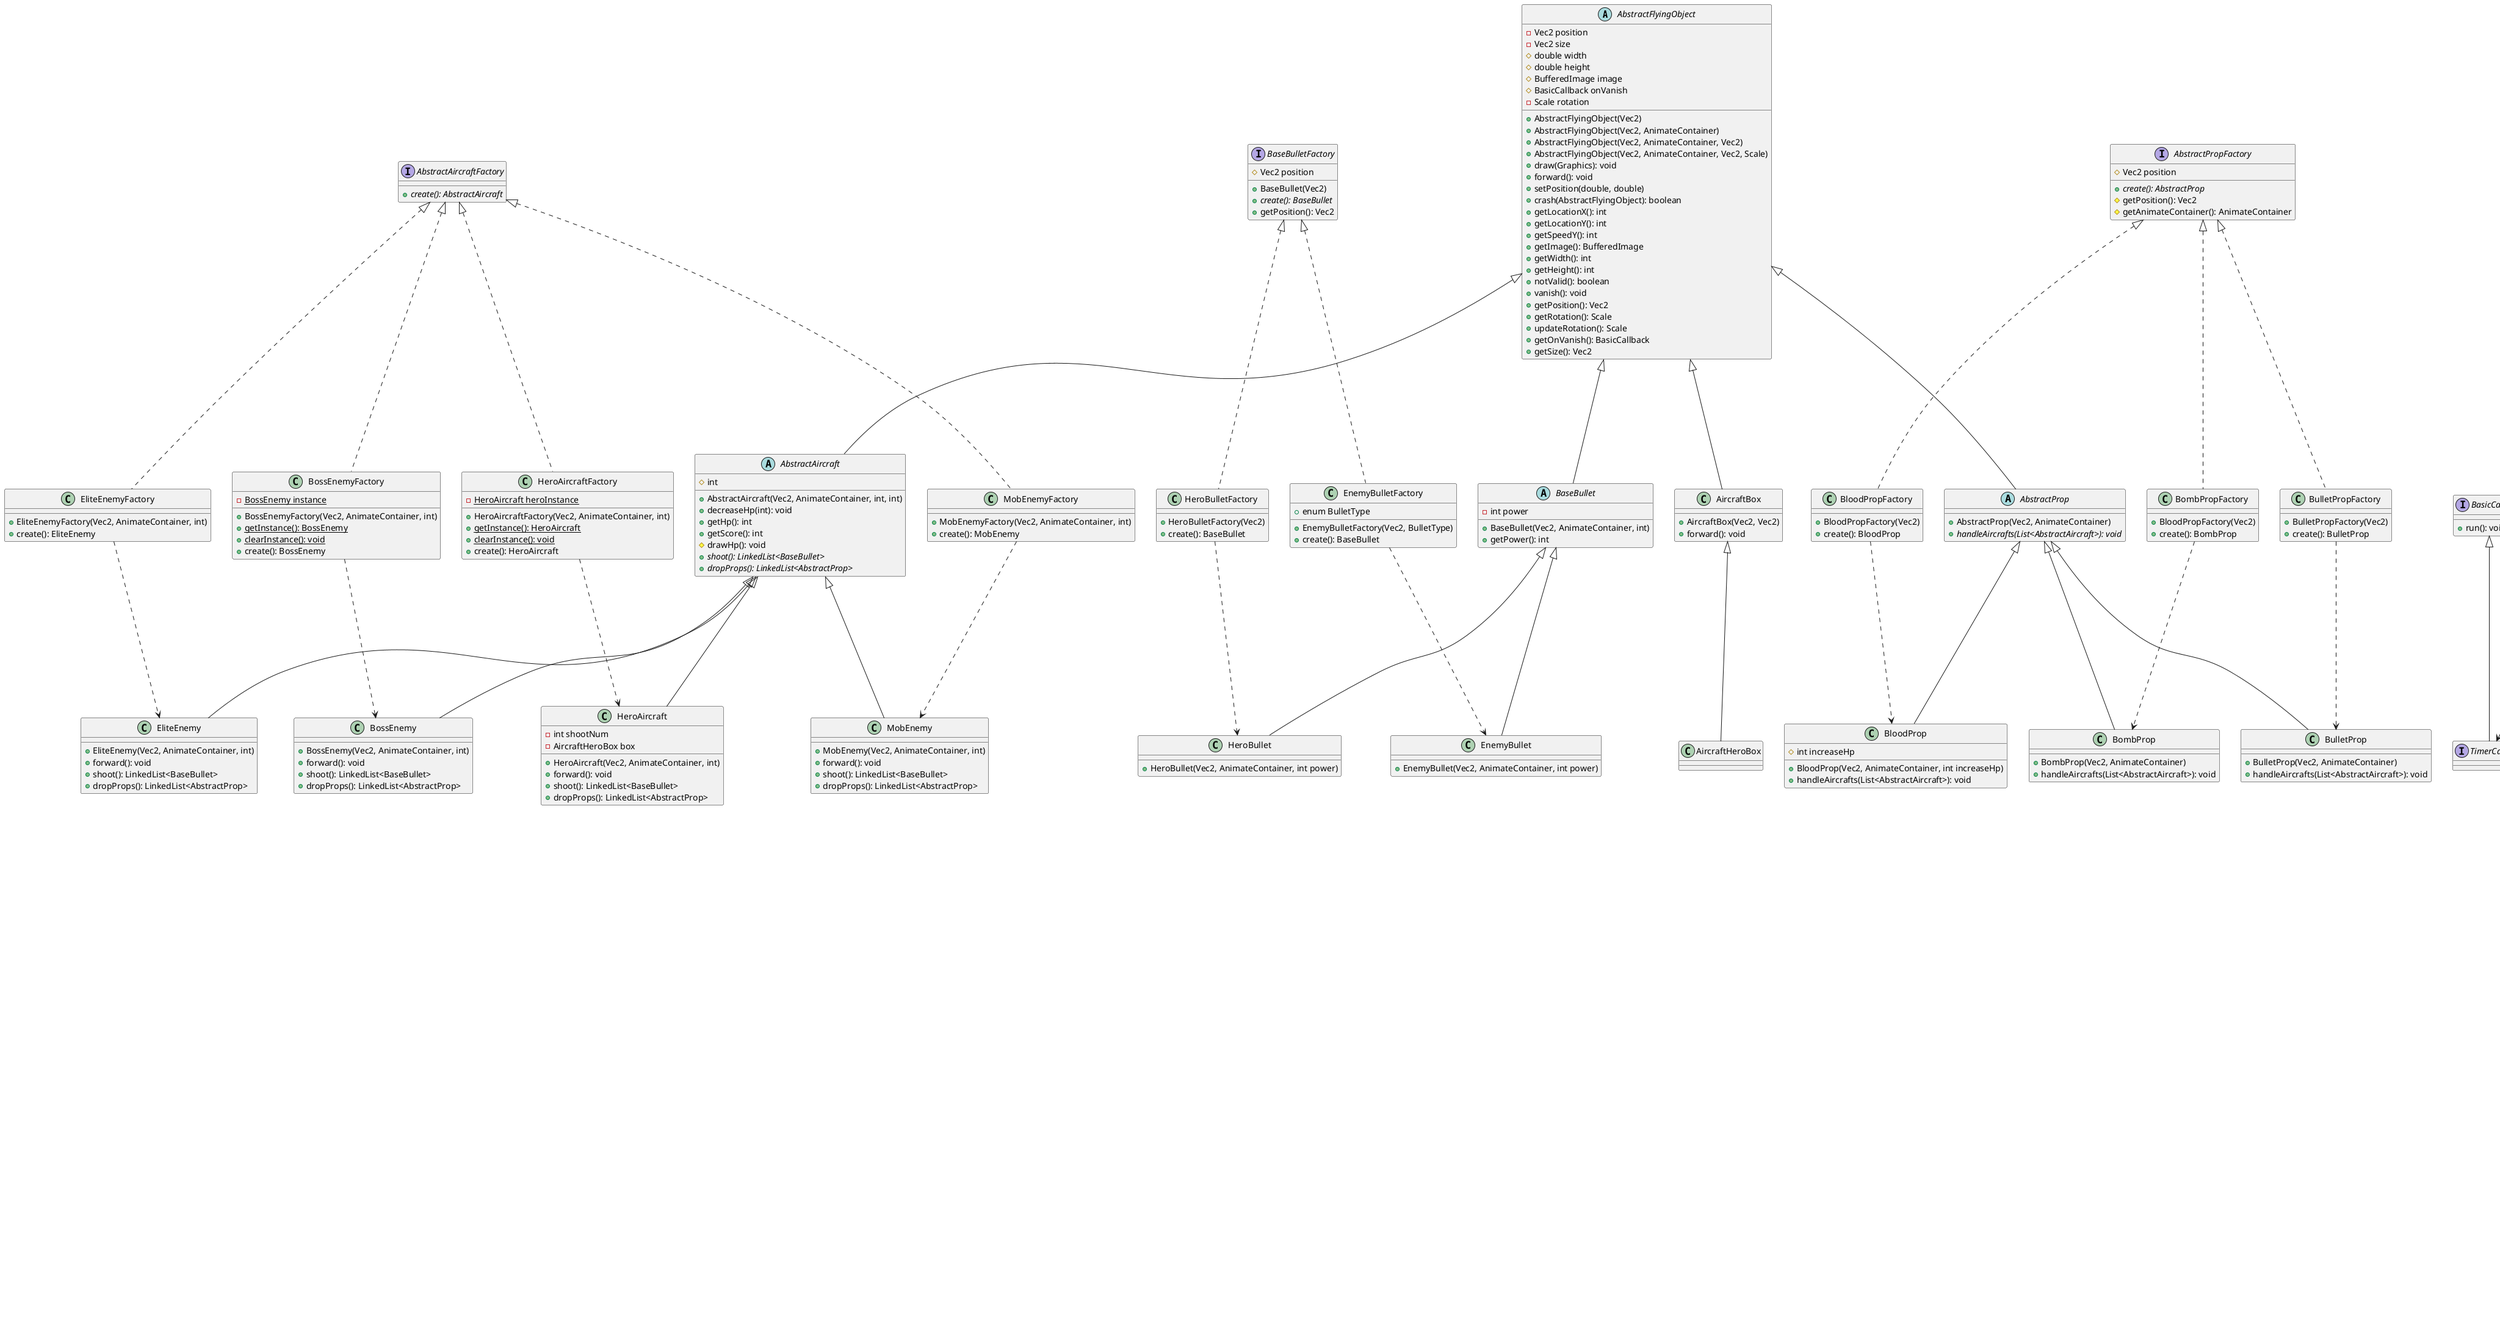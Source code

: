 @startuml
'https: //plantuml.com/class-diagram

abstract class AbstractFlyingObject {
    - Vec2 position
    - Vec2 size
    # double width
    # double height
    # BufferedImage image
    # BasicCallback onVanish
    - Scale rotation

    + AbstractFlyingObject(Vec2)
    + AbstractFlyingObject(Vec2, AnimateContainer)
    + AbstractFlyingObject(Vec2, AnimateContainer, Vec2)
    + AbstractFlyingObject(Vec2, AnimateContainer, Vec2, Scale)
    + draw(Graphics): void
    + forward(): void
    + setPosition(double, double)
    + crash(AbstractFlyingObject): boolean
    + getLocationX(): int
    + getLocationY(): int
    + getSpeedY(): int
    + getImage(): BufferedImage
    + getWidth(): int
    + getHeight(): int
    + notValid(): boolean
    + vanish(): void
    + getPosition(): Vec2
    + getRotation(): Scale
    + updateRotation(): Scale
    + getOnVanish(): BasicCallback
    + getSize(): Vec2
}

abstract class AbstractAircraft extends AbstractFlyingObject {
	# int
    + AbstractAircraft(Vec2, AnimateContainer, int, int)
    + decreaseHp(int): void
    + getHp(): int
    + getScore(): int
    # drawHp(): void
    + {abstract} shoot(): LinkedList<BaseBullet>
    + {abstract} dropProps(): LinkedList<AbstractProp>
 }

abstract class BaseBullet extends AbstractFlyingObject {
    - int power
    + BaseBullet(Vec2, AnimateContainer, int)
	+ getPower(): int
}

class HeroAircraft extends AbstractAircraft {
    - int shootNum
    - AircraftHeroBox box
    + HeroAircraft(Vec2, AnimateContainer, int)
    + forward(): void
    + shoot(): LinkedList<BaseBullet>
    + dropProps(): LinkedList<AbstractProp>
}

class MobEnemy extends AbstractAircraft {
    + MobEnemy(Vec2, AnimateContainer, int)
    + forward(): void
    + shoot(): LinkedList<BaseBullet>
    + dropProps(): LinkedList<AbstractProp>
}

class EliteEnemy extends AbstractAircraft {
    + EliteEnemy(Vec2, AnimateContainer, int)
    + forward(): void
    + shoot(): LinkedList<BaseBullet>
    + dropProps(): LinkedList<AbstractProp>
}

class BossEnemy extends AbstractAircraft {
    + BossEnemy(Vec2, AnimateContainer, int)
    + forward(): void
    + shoot(): LinkedList<BaseBullet>
    + dropProps(): LinkedList<AbstractProp>
}

class HeroBullet extends BaseBullet {
    + HeroBullet(Vec2, AnimateContainer, int power)
}

class EnemyBullet extends BaseBullet {
    + EnemyBullet(Vec2, AnimateContainer, int power)
}

abstract class AbstractProp extends AbstractFlyingObject {
    + AbstractProp(Vec2, AnimateContainer)
    + {abstract} handleAircrafts(List<AbstractAircraft>): void
}

class BloodProp extends AbstractProp {
    # int increaseHp
    + BloodProp(Vec2, AnimateContainer, int increaseHp)
    + handleAircrafts(List<AbstractAircraft>): void
}

class BombProp extends AbstractProp {
    + BombProp(Vec2, AnimateContainer)
    + handleAircrafts(List<AbstractAircraft>): void
}

class BulletProp extends AbstractProp {
    + BulletProp(Vec2, AnimateContainer)
    + handleAircrafts(List<AbstractAircraft>): void
}

interface AbstractAircraftFactory {
    + {abstract} create(): AbstractAircraft
}

class HeroAircraftFactory implements AbstractAircraftFactory {
    - {static} HeroAircraft heroInstance
    + HeroAircraftFactory(Vec2, AnimateContainer, int)
    + {static} getInstance(): HeroAircraft
    + {static} clearInstance(): void
    + create(): HeroAircraft
}
HeroAircraftFactory ..> HeroAircraft

class BossEnemyFactory implements AbstractAircraftFactory {
    - {static} BossEnemy instance
    + BossEnemyFactory(Vec2, AnimateContainer, int)
    + {static} getInstance(): BossEnemy
    + {static} clearInstance(): void
    + create(): BossEnemy
}
BossEnemyFactory ..> BossEnemy

class EliteEnemyFactory implements AbstractAircraftFactory {
    + EliteEnemyFactory(Vec2, AnimateContainer, int)
    + create(): EliteEnemy
}
EliteEnemyFactory ..> EliteEnemy

class MobEnemyFactory implements AbstractAircraftFactory {
    + MobEnemyFactory(Vec2, AnimateContainer, int)
    + create(): MobEnemy
}
MobEnemyFactory ..> MobEnemy

interface BaseBulletFactory {
    # Vec2 position
    + BaseBullet(Vec2)
    + {abstract} create(): BaseBullet
    + getPosition(): Vec2
}

class EnemyBulletFactory implements BaseBulletFactory {
    + enum BulletType
    + EnemyBulletFactory(Vec2, BulletType)
    + create(): BaseBullet
}
EnemyBulletFactory ..> EnemyBullet

class HeroBulletFactory implements BaseBulletFactory {
    + HeroBulletFactory(Vec2)
    + create(): BaseBullet
}
HeroBulletFactory ..> HeroBullet

interface AbstractPropFactory {
    # Vec2 position
    + {abstract} create(): AbstractProp
    # getPosition(): Vec2
    # getAnimateContainer(): AnimateContainer
}

class BloodPropFactory implements AbstractPropFactory {
    + BloodPropFactory(Vec2)
    + create(): BloodProp
}
BloodPropFactory ..> BloodProp

class BombPropFactory implements AbstractPropFactory {
    + BloodPropFactory(Vec2)
    + create(): BombProp
}
BombPropFactory ..> BombProp

class BulletPropFactory implements AbstractPropFactory {
    + BulletPropFactory(Vec2)
    + create(): BulletProp
}
BulletPropFactory ..> BulletProp

interface BasicCallback {
    + run(): void
}

class VectorType {
    - int size
    + VectorType()
    + VectorType(int, List<Double>)
    + get(): List<Double>
    + set(VectorType): void
    + set(List<Double>): void
    + getSize(): int
    + calc(VectorType, Operator): VectorType
    + enum Operator
    + plus(double): VectorType
    + minus(double): VectorType
    + times(double): VectorType
    + divide(double): VectorType
    + plus(VectorType): VectorType
    + minus(VectorType): VectorType
    + times(VectorType): VectorType
    + divide(VectorType): VectorType
    + equals(VectorType): Boolean
}

class VectorTypeFactory {
    + VectorTypeFactory()
    + {static} fromDouble(int, double): VectorType
}
VectorTypeFactory ..> VectorType

interface VectorFactory<T> {
    + fromVector(VectorType): T
    + copy(): T
    + getNewInstance(): T
}

class Vec extends VectorType implements VectorFactory {
    + Vec()
    + Vec(int, List<Double>)
    + copy(): Vec
    + fromVector(VectorType): Vec
    + getNewInstance(): Vec
    + toString(): String
    + plus(Vec): Vec
    + minus(Vec): Vec
    + times(Vec): Vec
    + divide(Vec): Vec
}

class Vec2 extends Vec {
    + Vec2()
    + Vec2(double, double)
    + fromVector(VectorType): Vec2
    + copy(): Vec2
    + set(double, double): void
    + plus(Vec2): Vec2
    + minus(Vec2): Vec2
    + times(Vec2): Vec2
    + divide(Vec2): Vec2
    + getX(): double
    + getY(): double
    + getNewInstance(): Vec2
}

class Scale extends Vec {
    + Scale()
    + Scale(double)
    + fromVector(VectorType): Scale
    + copy(): Scale
    + set(double, double): void
    + plus(Scale): Scale
    + minus(Scale): Scale
    + times(Scale): Scale
    + divide(Scale): Scale
    + getX(): double
    + getNewInstance(): Scale
}

interface TimerCallback extends BasicCallback

class Timer {
    - double duration
    - double time
    - TimerCallback callback
    + Timer(double, TimerCallback)
    + Timer(TimerLinearChange, TimerCallback)
    + execute(TimerController): void
    + update(double): void
}
Timer --> TimerCallback
Timer --> TimerLinearChange

class TimerController {
    - List<Timer> TIMERS
    + TimerController()
    + getTimers(): List<Timer>
    + done(): void
    + init(double): void
    + update(): void
    + add(Timer): void
    + getFps(): int
    + getTimeDelta(): double
}
TimerController --> Timer

enum AnimateVectorType

enum AnimateType

interface AnimateWithTarget<T> {
    + getVecTarget(): T
}

abstract class AbstractAnimate<T> {
    - AnimateType animateType
    - AnimateVectorType animateVectorType
    - T source
    + AbstractAnimate(T, AnimateType, AnimateVectorType, double, double)
    + update(double): Boolean
    + isDone(double): Boolean
    + getSpeed(double): T
    + getDelta(): T
    + getAnimateVectorType(): AnimateVectorType
    + getAnimateType(): AnimateType
    + getSource(): T
    # getNewVecInstance(): T
}
AbstractAnimate --> AnimateVectorType
AbstractAnimate --> AnimateType

class Linear<T> extends AbstractAnimate {
    - T speed
    - Boolean willStop
    + Linear(T, T, AnimateVectorType, double)
    + Linear(T, T, AnimateVectorType, double, double)
    + Linear(T, T, AnimateVectorType, double, double, Boolean)
    + update(double): Boolean
    + isDone(double): Boolean
    + getSpeed(): T
    + getDelta(): T
}

class LinearLoop<T> extends Linear {
    - Vec2 range
    + LinearLoop(T, T, AnimateVectorType, double, Vec2)
    + update(double): Boolean
    + isDone(double): Boolean
}

class LinearRebound<T> extends Linear {
    - Vec2 rangeLeft
    - Vec2 rangeRight
    + LinearRebound(T, T, double, Vec2, Vec2)
    + LinearRebound(T, T, double, Vec2, Vec2, double)
    + isDone(double): Boolean
    + update(double): Boolean
}

class Empty<T> extends AbstractAnimate {
    + Empty(T)
    + isDone(double): Boolean
    + update(double): Boolean
    + getDelta(): T
    + getSpeed(): T
}

class Delay<T> extends AbstractAnimate {
    + Delay(T, double)
    + isDone(double): Boolean
    + update(double): Boolean
    + getDelta(): T
    + getSpeed(): T
}

class LinearToTarget<T> extends Linear implements AnimateWithTarget {
    - T vecTarget
    - double speed
    - boolean willStop
    + LinearToTarget(T, T, double, double, boolean)
    + LinearToTarget(T, T, double, double)
    + getVecTarget(): T
    + updateSpeed(): void
    + getDelta(): T
    + isDone(): Boolean
    + update(): Boolean
}

class LinearTracking<T> extends LinearToTarget implements AnimateWithTarget {
    + LinearTracking(T, T, double, double)
    + update(): Boolean
}

class NonLinear<T> extends AbstractAnimate implements AnimateWithTarget {
    + NonLinear(T, T, AnimateVectorType, double, double, boolean)
    + NonLinear(T, T, AnimateVectorType, double, double)
    + isDone(): Boolean
    + update(): Boolean
    + getSpeed(): T
    + getDelta(): T
    + getVecTarget(): T
}

class SmoothTo<T> extends AbstractAnimate implements AnimateWithTarget {
    + SmoothTo(T, T, AnimateVectorType, double, double)
    + update(): Boolean
    + getSpeed(): T
    + getDelta(): T
    + getVecTarget(): T
}

interface AnimateCallback {
    + onFinish(AnimateContainer): boolean
}

class AnimateContainer {
    - List<AbstractAnimate<Vec>> animateList
    + AnimateContainer()
    + AnimateContainer(List<AbstractAnimate<Vec>>)
    # updateAllInner(double): List<Boolean>
    + updateAll(double): Boolean
    + getSpeed(double): Vec
    + getRotation(): Scale
    + getDelta(): Vec
    + getAnimateList(): ListL<AbstractAnimate<Vec>>
    + clearAllAnimate(): AnimateContainer
    + addAnimate(AbstractAnimate<Vec>): void
    + setAnimateCallback(AnimateCallback): void
    + clearAnimateCallback(): void
}
AnimateContainer --> AbstractAnimate
AnimateContainer ..> AnimateCallback

class AnimateContainerFactory {
    + enum ContainerType
    + AnimateContainerFactory(ContainerType, Vec2)
    + setupTimeSpan(double): AnimateContainerFactory
    + setupSpeed(Vec2): AnimateContainerFactory
    + setupRange(Vec2): AnimateContainerFactory
    + setupRange2(Vec2): AnimateContainerFactory
    + create(): AnimateContainer
}
AnimateContainerFactory ..> AnimateContainer

interface HistoryDAO {
    + load(): void
    + dump(): void
    + updateByTime(int, HistoryObject): Boolean
    + deleteByTime(): Boolean
    + getByName(String): HistoryObject
    + addOne(HistoryObject): void
    + getAll(): List<HistoryObject>
    + deleteAll(): void
}

class HistoryObject {
    - String name
    - int score
    - long time
    - String message
    + HistoryObject(String, int, long, String)
    + copy(long): HistoryObject
    + toString(): String
    + getTimeString(): String
    + getName(): String
    + getScore(): int
    + getTime(): long
    + getMessage(): String
}

class HistoryImpl implements HistoryDAO {
    - {static} String FILENAME
    - List<HistoryObject> data
    + HistoryImpl()
    + load(): void
    + dump(): void
    + updateByTime(int, HistoryObject): Boolean
    + deleteByTime(): Boolean
    + getByName(String): HistoryObject
    + addOne(HistoryObject): void
    + getAll(): List<HistoryObject>
    + deleteAll(): void
    + display(): void
}
HistoryImpl --> HistoryObject

class HistoryObjectFactory {
    + HistoryObjectFactory(String, int, String)
    + create(): HistoryObject
}
HistoryObjectFactory ..> HistoryObject

class AircraftBox extends AbstractFlyingObject {
    + AircraftBox(Vec2, Vec2)
    + forward(): void
}

class AircraftHeroBox extends AircraftBox

abstract class AbstractSceneClient {
    - Object waitObject
    + {abstract} getPanel(): JPanel
    + getWaitObject(): Object
    + nextScene(Class<? extends AbstractSceneClient>): void
    + void startAction(): void
}

interface Runnable {
    + {abstract} run(): void
}

abstract class AbstractSceneRunnable implements Runnable {
    + getClient(): AbstractSceneClient
    + run(): void
}

class Scene {
    - AbstractSceneRunnable sceneRunnable
    - String name
    + Scene(String, AbstractSceneClient)
    + getName(): String
    + getSceneRunnable(): AbstractSceneRunnable
    + run(): void
}

class SceneRun {
    - JFrame frame
    - LinkedList<Scene> sceneList
    - SceneRun instance
    - Scene nextScene
    - CardLayout cardLayout
    - JPanel wrapperPanel
    + {static} newInstance(JFrame, List<Scene>): SceneRun
    + {static} getInstance(): SceneRun
    # SceneRun(JFrame, List<Scene>)
    + run(): void
    + setNextScene(Scene): SceneRun
    + setNextScene(Class<? extends AbstractSceneClient>): SceneRun
}
SceneRun --> Scene

class GameWindow extends AbstractSceneClient {
    - {static} GameWindow gameWindow
    - {static} Game game
    + {static} getInstance(): GameWindow
    + getPanel(): JPanel
    + getGame(): Game
    + getWaitObject(): Object
    + nextScene(Class<? extends AbstractSceneClient>): void
    + clearGameInstance(): void
    + startAction(): void
}
GameWindow ..> RunningConfig

class HistoryWindow extends AbstractSceneClient {
    - {static} HistoryWindow historyWindow
    - JPanel mainPanel
    - JLabel difficultyLabel
    - JTable historyTable
    - JComboBox<String> selectDifficultyComboBox
    - Difficulty selectedDifficulty
    + HistoryWindow(boolean)
    + HistoryWindow()
    + syncWidthDao(): void
    + {static} getInstance(): HistoryWindow
    + getPanel(): JPanel
    + startAction(): void
}
HistoryWindow --> HistoryImpl

class MainWindow extends AbstractSceneClient {
    - {static} MainWindow mainWindow
    - JCheckBox musicOnCheckBox
    - JPanel mainPanel
    + {static} getInstance(): MainWindow
    + MainWindow()
    + getPanel(): JPanel
}
MainWindow ..> RunningConfig

class TimerLinearChange {
    - Scale initial
    - AbstractAnimate<Vec> animate
    + TimerLinearChange(Scale, Scale, Scale)
    + TimerLinearChange(double, double, Double)
    + TimerLinearChange(double, double)
    + TimerLinearChange(double)
    + getAnimate(): AbstractAnimate<Vec>
    + update(double): TimerLinearChange
    + getScaleNow(double): Scale
}

abstract class AbstractConfig {
    # TimerLinearChange mobCreate
    # TimerLinearChange eliteCreate
    # TimerLinearChange enemyShoot
    # TimerLinearChange bossShoot
    # TimerLinearChange heroShoot
    # TimerLinearChange bossScoreThreshold
    # TimerLinearChange dropPropsRate
    # TimerLinearChange enemyMagnification
    + getMobCreate(): TimerLinearChange
    + getEliteCreate(): TimerLinearChange
    + getEnemyShoot(): TimerLinearChange
    + getHeroShoot(): TimerLinearChange
    + getBossShoot(): TimerLinearChange
    + getBossScoreThreshold(): TimerLinearChange
    + getDropPropsRate(): TimerLinearChange
    + getEnemyMagnification(): TimerLinearChange
    + getHeroInitialHp(): int
    + toString(): String
    + printNow(): void
}

class EasyConfig extends AbstractConfig

class MediumConfig extends AbstractConfig {
    # TimerLinearChange mobCreate
    # TimerLinearChange eliteCreate
    # TimerLinearChange enemyShoot
    # TimerLinearChange bossShoot
    # TimerLinearChange dropPropsRate
    # TimerLinearChange enemyMagnification
    + getMobCreate(): TimerLinearChange
    + getEliteCreate(): TimerLinearChange
    + getEnemyShoot(): TimerLinearChange
    + getBossShoot(): TimerLinearChange
    + getDropPropsRate(): TimerLinearChange
    + getEnemyMagnification(): TimerLinearChange
    + getHeroInitialHp(): int
}

class HardConfig extends AbstractConfig {
    # TimerLinearChange mobCreate
    # TimerLinearChange eliteCreate
    # TimerLinearChange enemyShoot
    # TimerLinearChange bossShoot
    # TimerLinearChange dropPropsRate
    # TimerLinearChange enemyMagnification
    # TimerLinearChange bossScoreThreshold
    + getMobCreate(): TimerLinearChange
    + getEliteCreate(): TimerLinearChange
    + getEnemyShoot(): TimerLinearChange
    + getBossShoot(): TimerLinearChange
    + getDropPropsRate(): TimerLinearChange
    + getEnemyMagnification(): TimerLinearChange
    + getHeroInitialHp(): int
    + getBossScoreThreshold(): TimerLinearChange
}

class ConfigFactory {
    - Difficulty difficulty
    + ConfigFactory(Difficulty)
    + create(): AbstractConfig
}
ConfigFactory ..> EasyConfig
ConfigFactory ..> MediumConfig
ConfigFactory ..> HardConfig

class Constants

class RunningConfig
RunningConfig --> Difficulty

enum Difficulty

@enduml